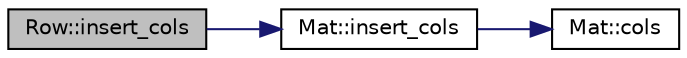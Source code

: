 digraph "Row::insert_cols"
{
  edge [fontname="Helvetica",fontsize="10",labelfontname="Helvetica",labelfontsize="10"];
  node [fontname="Helvetica",fontsize="10",shape=record];
  rankdir="LR";
  Node1 [label="Row::insert_cols",height=0.2,width=0.4,color="black", fillcolor="grey75", style="filled" fontcolor="black"];
  Node1 -> Node2 [color="midnightblue",fontsize="10",style="solid",fontname="Helvetica"];
  Node2 [label="Mat::insert_cols",height=0.2,width=0.4,color="black", fillcolor="white", style="filled",URL="$group___mat.html#gae1f01f87a28b07dd3ecc6a7e90e026d1"];
  Node2 -> Node3 [color="midnightblue",fontsize="10",style="solid",fontname="Helvetica"];
  Node3 [label="Mat::cols",height=0.2,width=0.4,color="black", fillcolor="white", style="filled",URL="$group___mat.html#ga37d3669348116f17e41410adb1b39eab",tooltip="creation of subview (submatrix comprised of specified column vectors)"];
}
